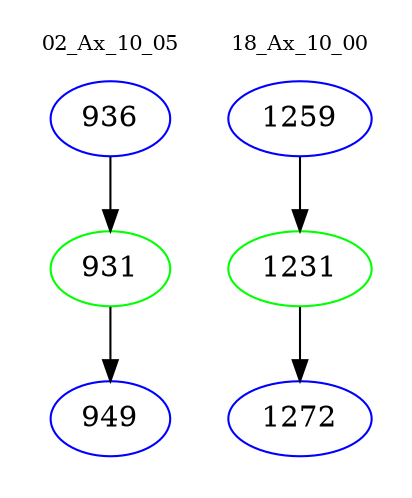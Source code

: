digraph{
subgraph cluster_0 {
color = white
label = "02_Ax_10_05";
fontsize=10;
T0_936 [label="936", color="blue"]
T0_936 -> T0_931 [color="black"]
T0_931 [label="931", color="green"]
T0_931 -> T0_949 [color="black"]
T0_949 [label="949", color="blue"]
}
subgraph cluster_1 {
color = white
label = "18_Ax_10_00";
fontsize=10;
T1_1259 [label="1259", color="blue"]
T1_1259 -> T1_1231 [color="black"]
T1_1231 [label="1231", color="green"]
T1_1231 -> T1_1272 [color="black"]
T1_1272 [label="1272", color="blue"]
}
}
